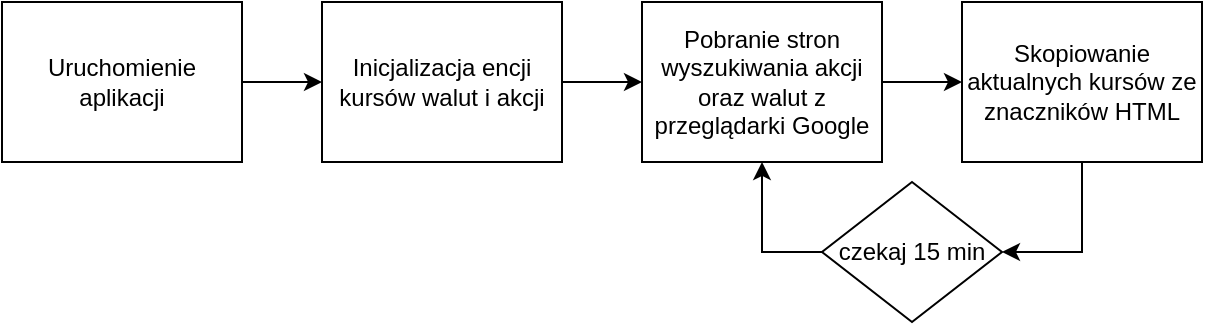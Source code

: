 <mxfile version="19.0.0" type="device"><diagram id="mieHpQ9aI0aYUhTdE2Fm" name="Page-1"><mxGraphModel dx="853" dy="774" grid="1" gridSize="10" guides="1" tooltips="1" connect="1" arrows="1" fold="1" page="1" pageScale="1" pageWidth="850" pageHeight="1100" math="0" shadow="0"><root><mxCell id="0"/><mxCell id="1" parent="0"/><mxCell id="SMKmJPCXWrezmOeCzNTy-6" style="edgeStyle=orthogonalEdgeStyle;rounded=0;orthogonalLoop=1;jettySize=auto;html=1;entryX=0;entryY=0.5;entryDx=0;entryDy=0;" edge="1" parent="1" source="SMKmJPCXWrezmOeCzNTy-1" target="SMKmJPCXWrezmOeCzNTy-2"><mxGeometry relative="1" as="geometry"/></mxCell><mxCell id="SMKmJPCXWrezmOeCzNTy-1" value="Uruchomienie aplikacji" style="rounded=0;whiteSpace=wrap;html=1;" vertex="1" parent="1"><mxGeometry x="40" y="120" width="120" height="80" as="geometry"/></mxCell><mxCell id="SMKmJPCXWrezmOeCzNTy-7" style="edgeStyle=orthogonalEdgeStyle;rounded=0;orthogonalLoop=1;jettySize=auto;html=1;" edge="1" parent="1" source="SMKmJPCXWrezmOeCzNTy-2" target="SMKmJPCXWrezmOeCzNTy-3"><mxGeometry relative="1" as="geometry"/></mxCell><mxCell id="SMKmJPCXWrezmOeCzNTy-2" value="Inicjalizacja encji kursów walut i akcji" style="rounded=0;whiteSpace=wrap;html=1;" vertex="1" parent="1"><mxGeometry x="200" y="120" width="120" height="80" as="geometry"/></mxCell><mxCell id="SMKmJPCXWrezmOeCzNTy-8" style="edgeStyle=orthogonalEdgeStyle;rounded=0;orthogonalLoop=1;jettySize=auto;html=1;entryX=0;entryY=0.5;entryDx=0;entryDy=0;" edge="1" parent="1" source="SMKmJPCXWrezmOeCzNTy-3" target="SMKmJPCXWrezmOeCzNTy-4"><mxGeometry relative="1" as="geometry"/></mxCell><mxCell id="SMKmJPCXWrezmOeCzNTy-3" value="Pobranie stron wyszukiwania akcji oraz walut z przeglądarki Google" style="rounded=0;whiteSpace=wrap;html=1;" vertex="1" parent="1"><mxGeometry x="360" y="120" width="120" height="80" as="geometry"/></mxCell><mxCell id="SMKmJPCXWrezmOeCzNTy-9" style="edgeStyle=orthogonalEdgeStyle;rounded=0;orthogonalLoop=1;jettySize=auto;html=1;entryX=1;entryY=0.5;entryDx=0;entryDy=0;" edge="1" parent="1" source="SMKmJPCXWrezmOeCzNTy-4" target="SMKmJPCXWrezmOeCzNTy-5"><mxGeometry relative="1" as="geometry"/></mxCell><mxCell id="SMKmJPCXWrezmOeCzNTy-4" value="Skopiowanie aktualnych kursów ze znaczników HTML" style="rounded=0;whiteSpace=wrap;html=1;" vertex="1" parent="1"><mxGeometry x="520" y="120" width="120" height="80" as="geometry"/></mxCell><mxCell id="SMKmJPCXWrezmOeCzNTy-10" style="edgeStyle=orthogonalEdgeStyle;rounded=0;orthogonalLoop=1;jettySize=auto;html=1;entryX=0.5;entryY=1;entryDx=0;entryDy=0;elbow=vertical;exitX=0;exitY=0.5;exitDx=0;exitDy=0;" edge="1" parent="1" source="SMKmJPCXWrezmOeCzNTy-5" target="SMKmJPCXWrezmOeCzNTy-3"><mxGeometry relative="1" as="geometry"/></mxCell><mxCell id="SMKmJPCXWrezmOeCzNTy-5" value="czekaj 15 min" style="rhombus;whiteSpace=wrap;html=1;" vertex="1" parent="1"><mxGeometry x="450" y="210" width="90" height="70" as="geometry"/></mxCell></root></mxGraphModel></diagram></mxfile>